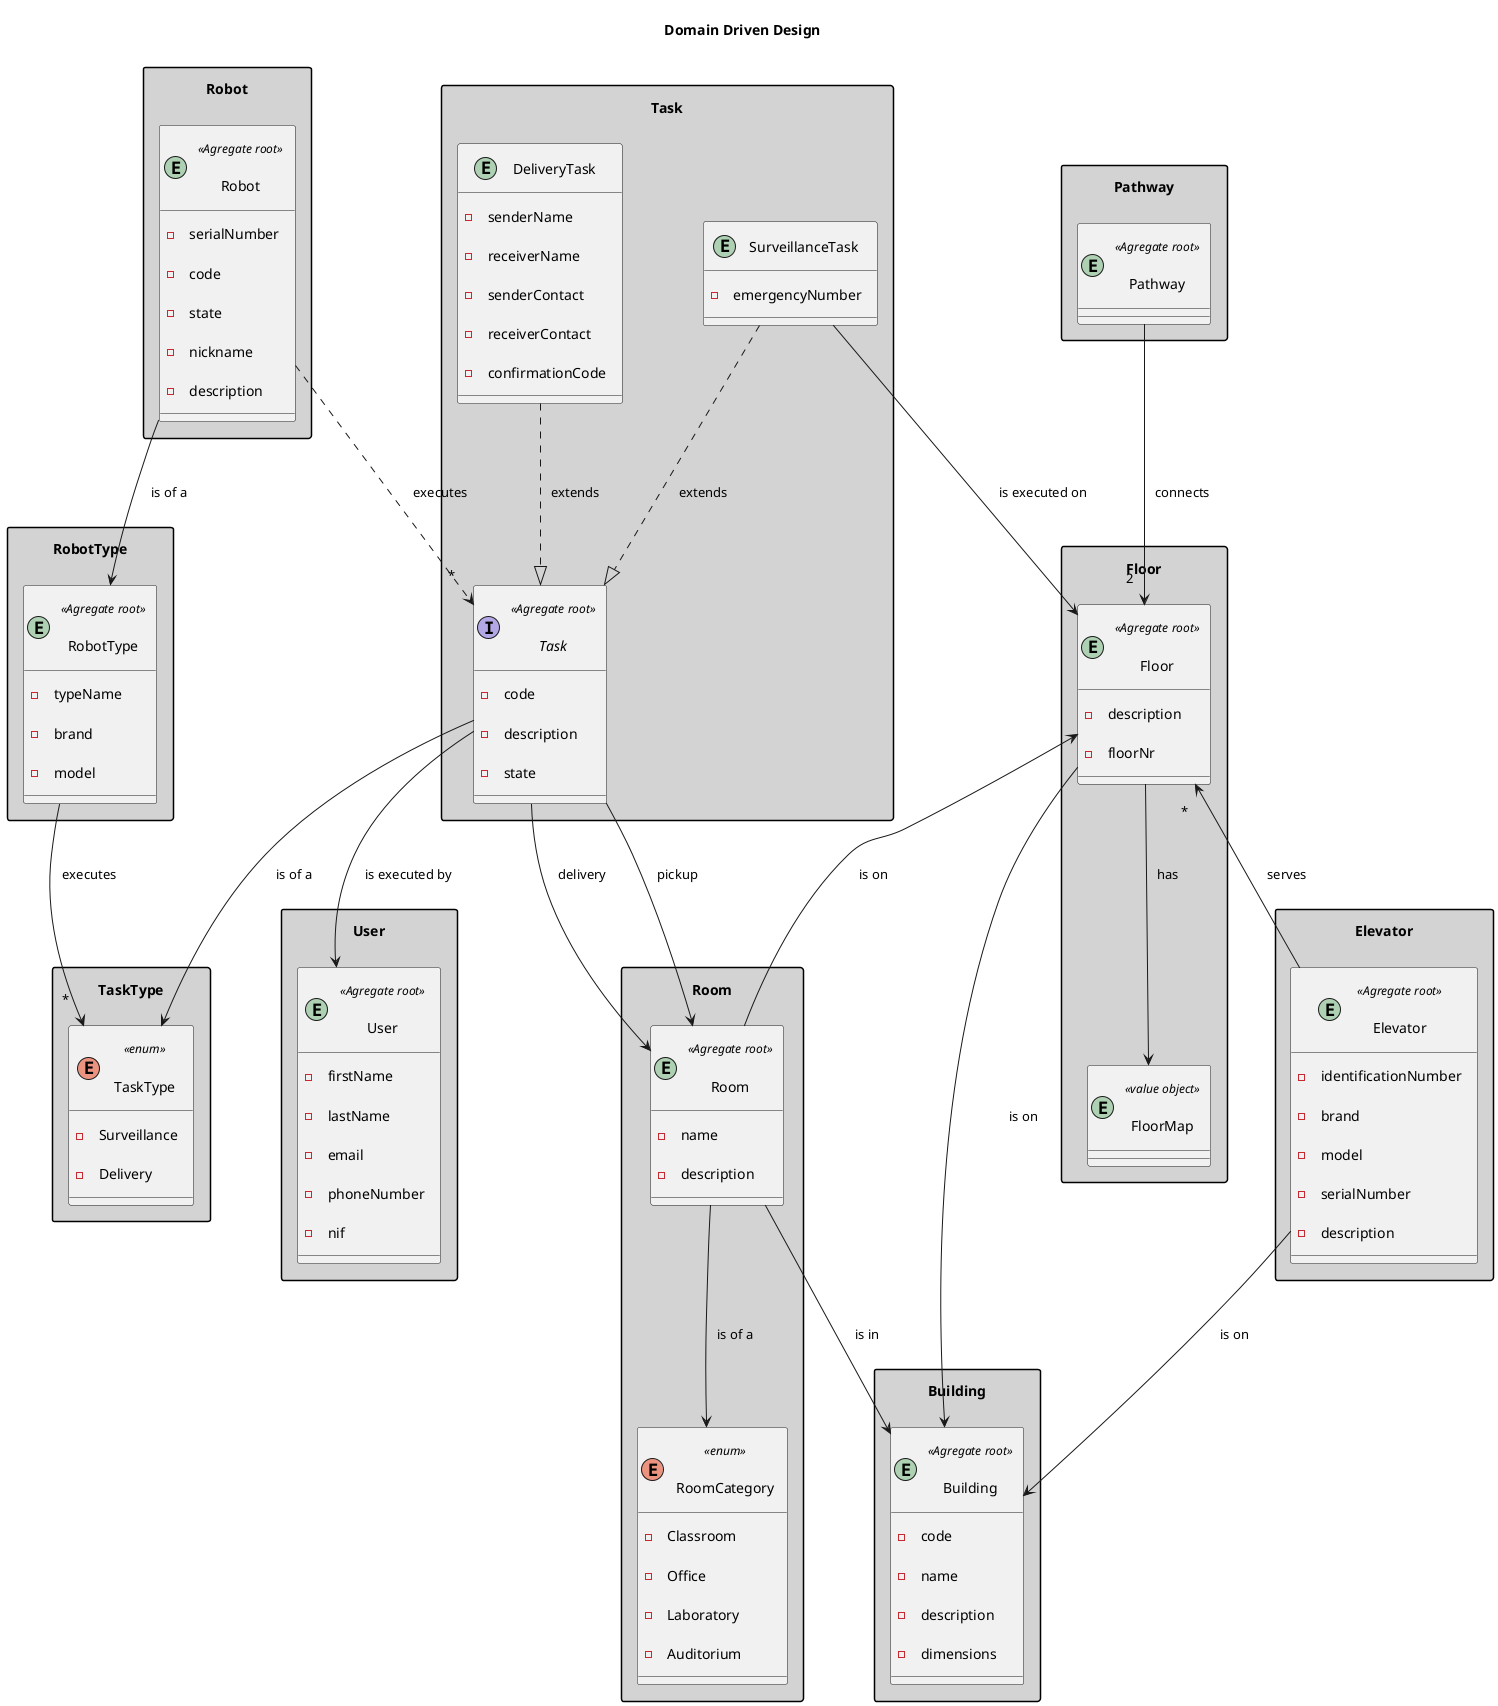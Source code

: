 @startuml Domain Driven Design

title "Domain Driven Design"
' left to right direction
' top to bottom direction
skinparam Padding 10
skinparam Nodesep 80
skinparam ranksep 100
skinparam groupInheritance 1
' skinparam linetype ortho
skinparam separation 1000
skinparam NoteBackgroundColor #A9A9A9
skinparam PackageStyle rectangle
skinparam package {
    BackgroundColor #D3D3D3
    FontStyle bold
}

' hide circle
' hide methods

package Robot {
    entity Robot <<Agregate root>>{
        -serialNumber
        -code
        -state
        -nickname
        -description
    }
}

package RobotType {
    entity RobotType <<Agregate root>> {
        - typeName
        - brand
        - model
    }

}
package TaskType {
    enum TaskType <<enum>> {
        -Surveillance
        -Delivery
    }
}

package Task {
    interface Task <<Agregate root>> {
        - code
        - description
        - state
    }

    entity SurveillanceTask {
        - emergencyNumber
    }
    entity DeliveryTask {
        - senderName
        - receiverName
        - senderContact
        - receiverContact
        - confirmationCode
    }
}

package Building {
    entity Building <<Agregate root>>{
        - code
        - name
        - description
        - dimensions
    }
}

package Floor{
    entity Floor <<Agregate root>> {
        - description
        - floorNr
    }

    entity FloorMap <<value object>>

}

package Elevator {
    entity Elevator <<Agregate root>> {
        - identificationNumber
        - brand
        - model
        - serialNumber
        - description
      }
}

package Room{
    entity Room <<Agregate root>> {
        - name
        - description
    }

    enum RoomCategory <<enum>>{
            - Classroom
            - Office
            - Laboratory
            - Auditorium
    }
}

package Pathway {
    entity Pathway <<Agregate root>>{
    }
}

package User {
  entity User <<Agregate root>> {
    - firstName
    - lastName
    - email
    - phoneNumber
    - nif
   }
}

Task.SurveillanceTask ..|> Task.Task: extends
Task.DeliveryTask ..|> Task.Task: extends

Room.Room --> RoomCategory: is of a
Room.Room --> Building.Building: is in

RobotType.RobotType --> "*" TaskType.TaskType: executes

Floor.Floor --> Building.Building: is on
Floor.Floor "*" <-- Elevator.Elevator : serves
Floor.Floor <-- Room.Room: is on
Floor.Floor --> Floor.FloorMap: has

Elevator.Elevator --> Building.Building: is on

Task.Task --> Room.Room: delivery
Task.Task --> Room.Room: pickup

Task.SurveillanceTask -> Floor.Floor: is executed on

Pathway.Pathway --> "2" Floor.Floor: connects

Robot.Robot --> RobotType.RobotType : is of a

Task.Task --> TaskType.TaskType : is of a
Task.Task --> User.User : is executed by

Robot.Robot ..> "*" Task.Task : executes

@enduml
